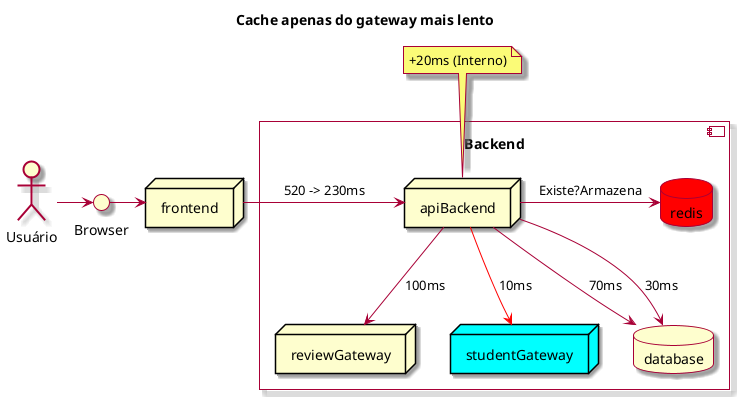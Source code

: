 @startuml

skin rose

Title: Cache apenas do gateway mais lento


actor "Usuário" as actor
interface "Browser" as browser
node frontend

actor -> browser
browser -> frontend

component "Backend\n" {

  node "apiBackend" as backend
  node reviewGateway as reviewGateway
  node studentGateway as studentGateway #aqua
  database database
  database redis as redis  #red

  backend -> redis: Existe?Armazena
  backend --> database: 70ms
  backend --> database: 30ms
  backend --> reviewGateway: 100ms
  backend --> studentGateway #red: 10ms

}

frontend -> backend: 520 -> 230ms
note top of backend: +20ms (Interno)

@enduml